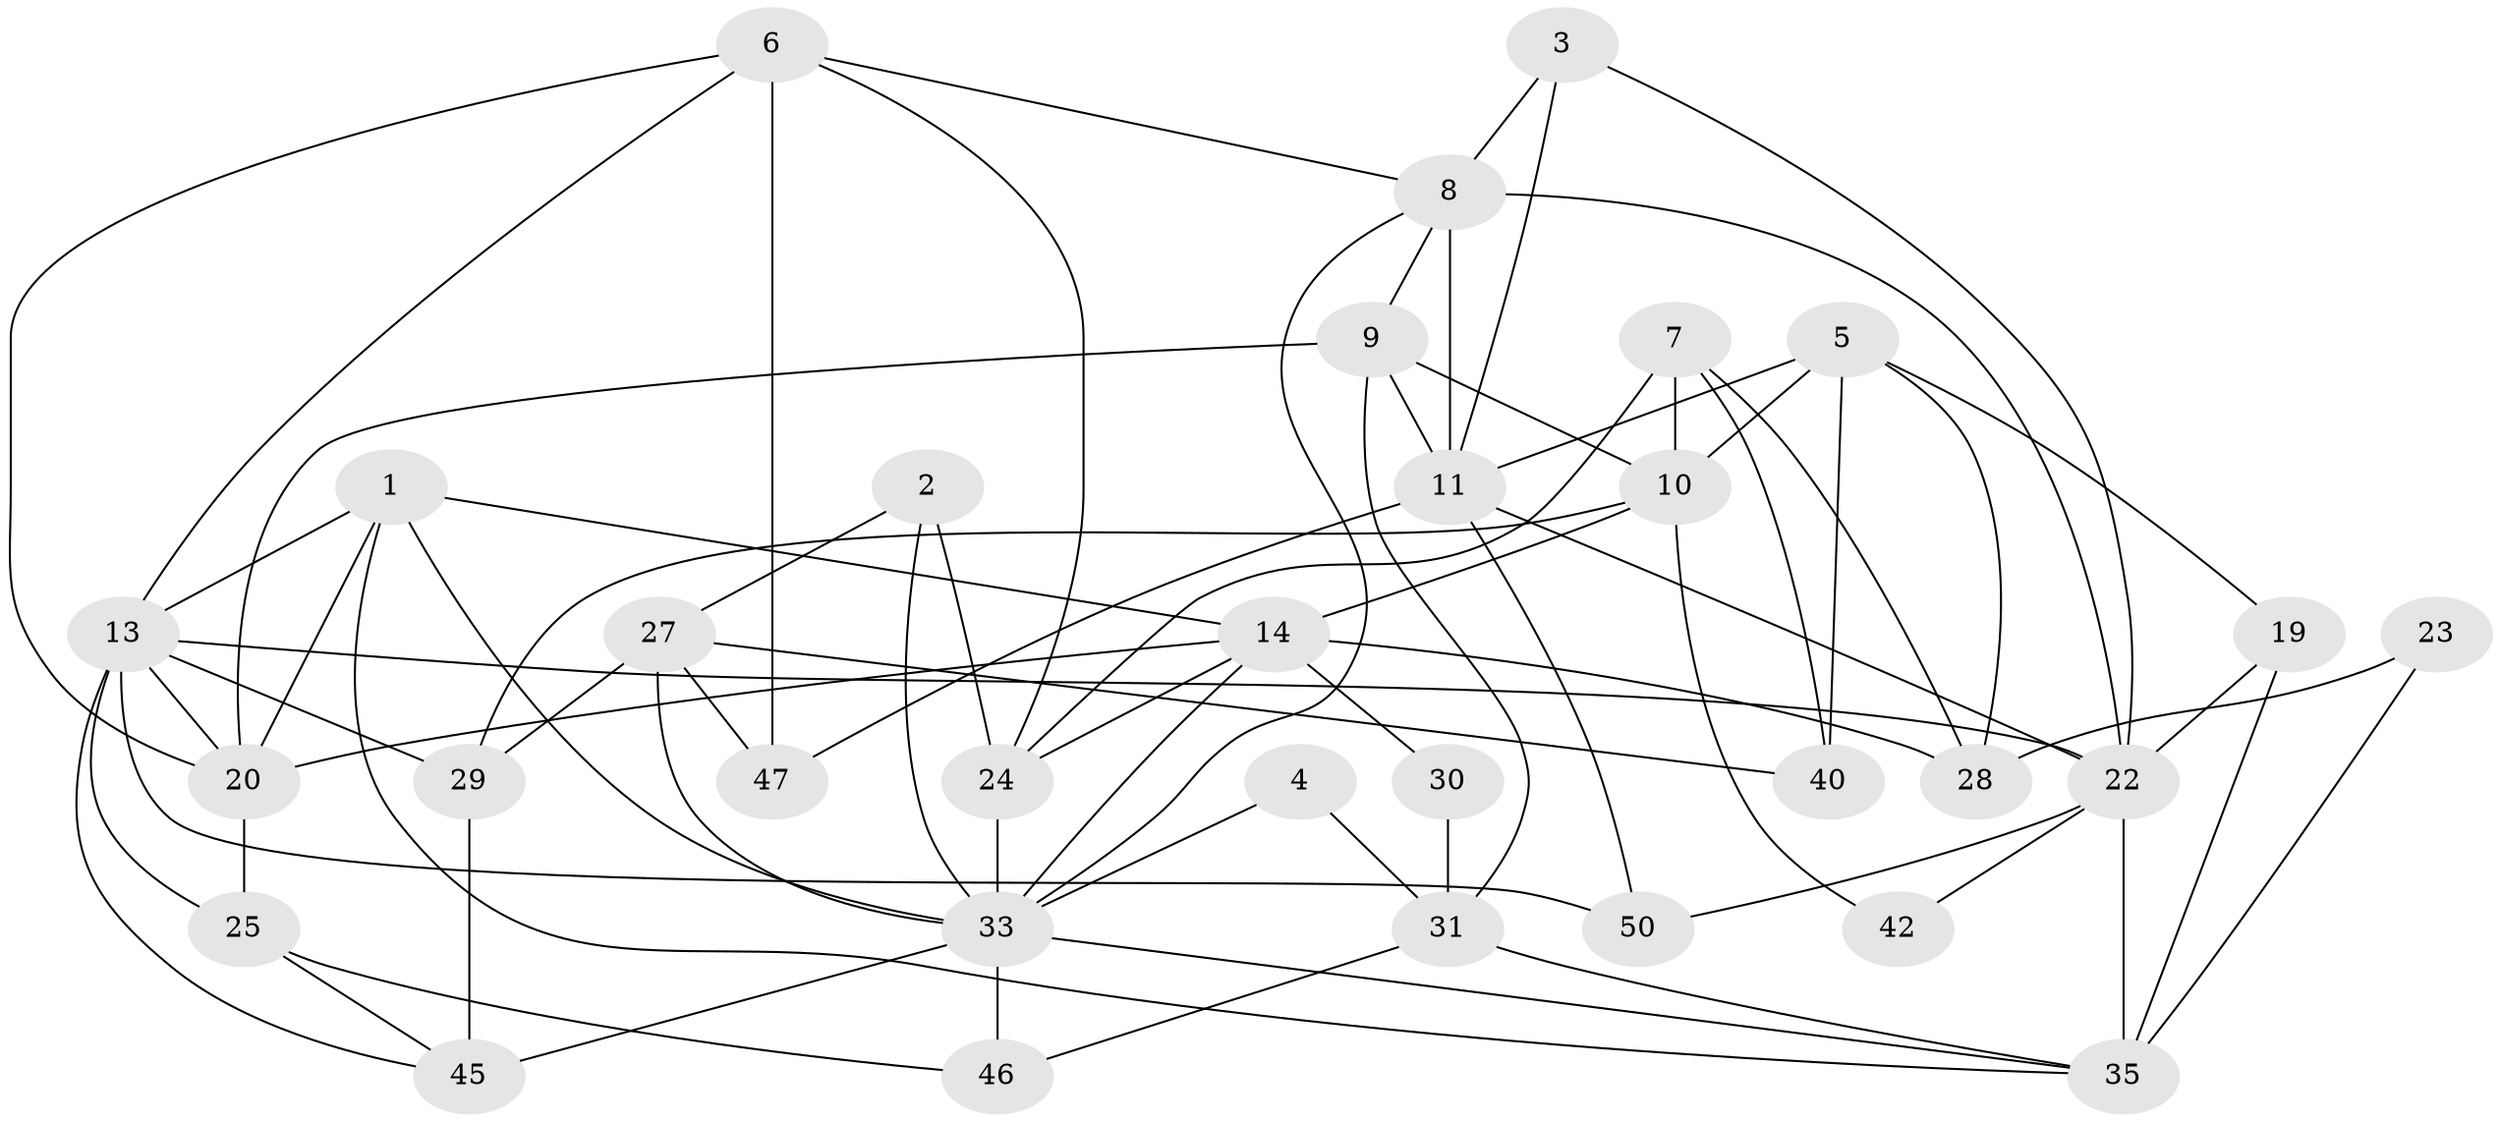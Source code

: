 // Generated by graph-tools (version 1.1) at 2025/52/02/27/25 19:52:01]
// undirected, 32 vertices, 74 edges
graph export_dot {
graph [start="1"]
  node [color=gray90,style=filled];
  1 [super="+15"];
  2;
  3;
  4;
  5 [super="+44"];
  6 [super="+21"];
  7 [super="+17"];
  8 [super="+12"];
  9 [super="+16"];
  10 [super="+18"];
  11 [super="+32"];
  13 [super="+37"];
  14 [super="+39"];
  19;
  20 [super="+34"];
  22 [super="+36"];
  23;
  24 [super="+26"];
  25 [super="+41"];
  27 [super="+51"];
  28;
  29 [super="+48"];
  30;
  31 [super="+38"];
  33 [super="+52"];
  35 [super="+43"];
  40 [super="+49"];
  42;
  45 [super="+53"];
  46;
  47;
  50;
  1 -- 14;
  1 -- 20;
  1 -- 13;
  1 -- 35;
  1 -- 33;
  2 -- 27;
  2 -- 33;
  2 -- 24;
  3 -- 22;
  3 -- 8;
  3 -- 11;
  4 -- 31;
  4 -- 33;
  5 -- 10 [weight=2];
  5 -- 19;
  5 -- 28;
  5 -- 11;
  5 -- 40;
  6 -- 24;
  6 -- 47;
  6 -- 13;
  6 -- 8;
  6 -- 20;
  7 -- 28;
  7 -- 24 [weight=2];
  7 -- 40;
  7 -- 10;
  8 -- 22 [weight=2];
  8 -- 9;
  8 -- 11;
  8 -- 33;
  9 -- 11;
  9 -- 31;
  9 -- 10;
  9 -- 20;
  10 -- 14;
  10 -- 29;
  10 -- 42;
  11 -- 47;
  11 -- 22;
  11 -- 50;
  13 -- 50;
  13 -- 20 [weight=2];
  13 -- 29;
  13 -- 25;
  13 -- 45;
  13 -- 22;
  14 -- 30;
  14 -- 33;
  14 -- 28;
  14 -- 20;
  14 -- 24;
  19 -- 35 [weight=2];
  19 -- 22;
  20 -- 25;
  22 -- 35;
  22 -- 50;
  22 -- 42;
  23 -- 28;
  23 -- 35;
  24 -- 33;
  25 -- 46;
  25 -- 45;
  27 -- 47;
  27 -- 29;
  27 -- 33;
  27 -- 40;
  29 -- 45 [weight=2];
  30 -- 31;
  31 -- 46;
  31 -- 35;
  33 -- 35;
  33 -- 45;
  33 -- 46;
}
